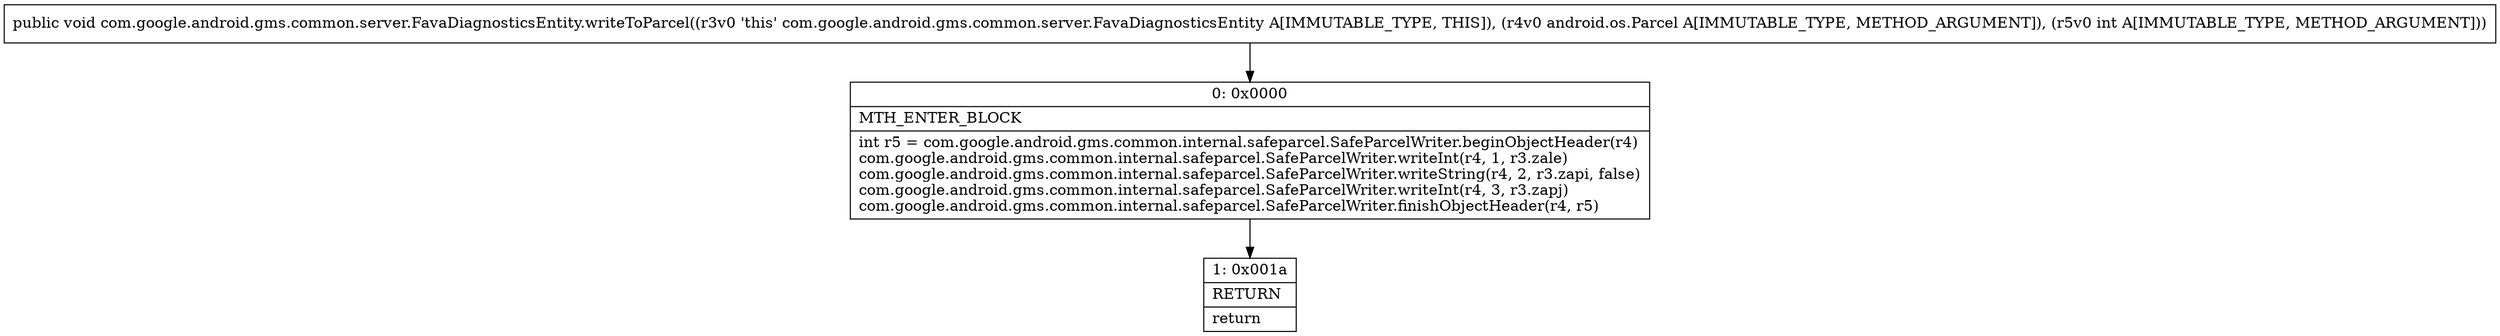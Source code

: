 digraph "CFG forcom.google.android.gms.common.server.FavaDiagnosticsEntity.writeToParcel(Landroid\/os\/Parcel;I)V" {
Node_0 [shape=record,label="{0\:\ 0x0000|MTH_ENTER_BLOCK\l|int r5 = com.google.android.gms.common.internal.safeparcel.SafeParcelWriter.beginObjectHeader(r4)\lcom.google.android.gms.common.internal.safeparcel.SafeParcelWriter.writeInt(r4, 1, r3.zale)\lcom.google.android.gms.common.internal.safeparcel.SafeParcelWriter.writeString(r4, 2, r3.zapi, false)\lcom.google.android.gms.common.internal.safeparcel.SafeParcelWriter.writeInt(r4, 3, r3.zapj)\lcom.google.android.gms.common.internal.safeparcel.SafeParcelWriter.finishObjectHeader(r4, r5)\l}"];
Node_1 [shape=record,label="{1\:\ 0x001a|RETURN\l|return\l}"];
MethodNode[shape=record,label="{public void com.google.android.gms.common.server.FavaDiagnosticsEntity.writeToParcel((r3v0 'this' com.google.android.gms.common.server.FavaDiagnosticsEntity A[IMMUTABLE_TYPE, THIS]), (r4v0 android.os.Parcel A[IMMUTABLE_TYPE, METHOD_ARGUMENT]), (r5v0 int A[IMMUTABLE_TYPE, METHOD_ARGUMENT])) }"];
MethodNode -> Node_0;
Node_0 -> Node_1;
}

